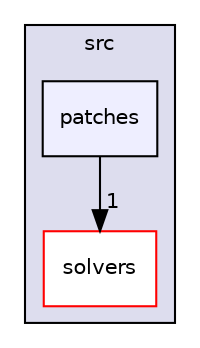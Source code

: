 digraph "src/patches" {
  compound=true
  node [ fontsize="10", fontname="Helvetica"];
  edge [ labelfontsize="10", labelfontname="Helvetica"];
  subgraph clusterdir_68267d1309a1af8e8297ef4c3efbcdba {
    graph [ bgcolor="#ddddee", pencolor="black", label="src" fontname="Helvetica", fontsize="10", URL="dir_68267d1309a1af8e8297ef4c3efbcdba.html"]
  dir_19373f467389307dc54ab8a6e9e19559 [shape=box label="solvers" fillcolor="white" style="filled" color="red" URL="dir_19373f467389307dc54ab8a6e9e19559.html"];
  dir_b30e6786f68341c2cc49d350d91cf100 [shape=box, label="patches", style="filled", fillcolor="#eeeeff", pencolor="black", URL="dir_b30e6786f68341c2cc49d350d91cf100.html"];
  }
  dir_b30e6786f68341c2cc49d350d91cf100->dir_19373f467389307dc54ab8a6e9e19559 [headlabel="1", labeldistance=1.5 headhref="dir_000002_000004.html"];
}
